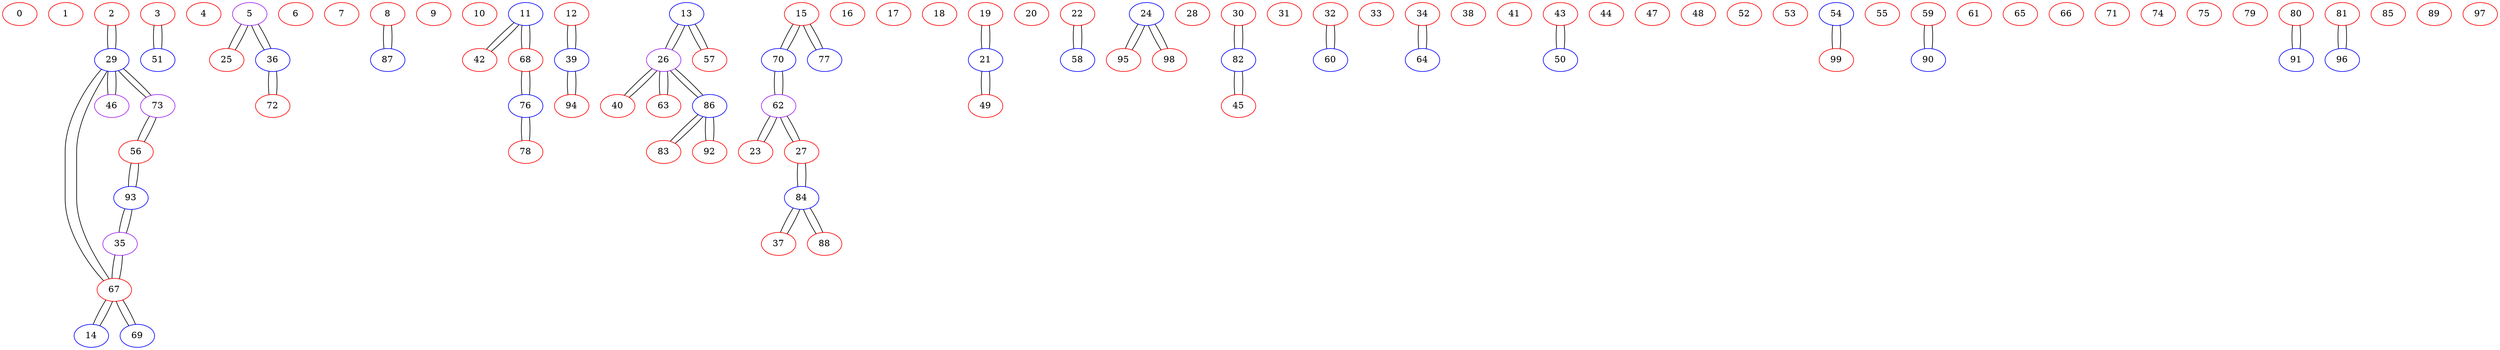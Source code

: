 graph G {
  0 [color=red];
  1 [color=red];
  2 [color=red];
  2 -- 29;
  3 [color=red];
  3 -- 51;
  4 [color=red];
  5 [color=purple];
  5 -- 25;
  5 -- 36;
  6 [color=red];
  7 [color=red];
  8 [color=red];
  8 -- 87;
  9 [color=red];
  10 [color=red];
  11 [color=blue];
  11 -- 42;
  11 -- 68;
  12 [color=red];
  12 -- 39;
  13 [color=blue];
  13 -- 26;
  13 -- 57;
  14 [color=blue];
  14 -- 67;
  15 [color=red];
  15 -- 70;
  15 -- 77;
  16 [color=red];
  17 [color=red];
  18 [color=red];
  19 [color=red];
  19 -- 21;
  20 [color=red];
  21 [color=blue];
  21 -- 19;
  21 -- 49;
  22 [color=red];
  22 -- 58;
  23 [color=red];
  23 -- 62;
  24 [color=blue];
  24 -- 95;
  24 -- 98;
  25 [color=red];
  25 -- 5;
  26 [color=purple];
  26 -- 13;
  26 -- 40;
  26 -- 63;
  26 -- 86;
  27 [color=red];
  27 -- 62;
  27 -- 84;
  28 [color=red];
  29 [color=blue];
  29 -- 2;
  29 -- 46;
  29 -- 67;
  29 -- 73;
  30 [color=red];
  30 -- 82;
  31 [color=red];
  32 [color=red];
  32 -- 60;
  33 [color=red];
  34 [color=red];
  34 -- 64;
  35 [color=purple];
  35 -- 67;
  35 -- 93;
  36 [color=blue];
  36 -- 5;
  36 -- 72;
  37 [color=red];
  37 -- 84;
  38 [color=red];
  39 [color=blue];
  39 -- 12;
  39 -- 94;
  40 [color=red];
  40 -- 26;
  41 [color=red];
  42 [color=red];
  42 -- 11;
  43 [color=red];
  43 -- 50;
  44 [color=red];
  45 [color=red];
  45 -- 82;
  46 [color=purple];
  46 -- 29;
  47 [color=red];
  48 [color=red];
  49 [color=red];
  49 -- 21;
  50 [color=blue];
  50 -- 43;
  51 [color=blue];
  51 -- 3;
  52 [color=red];
  53 [color=red];
  54 [color=blue];
  54 -- 99;
  55 [color=red];
  56 [color=red];
  56 -- 73;
  56 -- 93;
  57 [color=red];
  57 -- 13;
  58 [color=blue];
  58 -- 22;
  59 [color=red];
  59 -- 90;
  60 [color=blue];
  60 -- 32;
  61 [color=red];
  62 [color=purple];
  62 -- 23;
  62 -- 27;
  62 -- 70;
  63 [color=red];
  63 -- 26;
  64 [color=blue];
  64 -- 34;
  65 [color=red];
  66 [color=red];
  67 [color=red];
  67 -- 14;
  67 -- 29;
  67 -- 35;
  67 -- 69;
  68 [color=red];
  68 -- 11;
  68 -- 76;
  69 [color=blue];
  69 -- 67;
  70 [color=blue];
  70 -- 15;
  70 -- 62;
  71 [color=red];
  72 [color=red];
  72 -- 36;
  73 [color=purple];
  73 -- 29;
  73 -- 56;
  74 [color=red];
  75 [color=red];
  76 [color=blue];
  76 -- 68;
  76 -- 78;
  77 [color=blue];
  77 -- 15;
  78 [color=red];
  78 -- 76;
  79 [color=red];
  80 [color=red];
  80 -- 91;
  81 [color=red];
  81 -- 96;
  82 [color=blue];
  82 -- 30;
  82 -- 45;
  83 [color=red];
  83 -- 86;
  84 [color=blue];
  84 -- 27;
  84 -- 37;
  84 -- 88;
  85 [color=red];
  86 [color=blue];
  86 -- 26;
  86 -- 83;
  86 -- 92;
  87 [color=blue];
  87 -- 8;
  88 [color=red];
  88 -- 84;
  89 [color=red];
  90 [color=blue];
  90 -- 59;
  91 [color=blue];
  91 -- 80;
  92 [color=red];
  92 -- 86;
  93 [color=blue];
  93 -- 35;
  93 -- 56;
  94 [color=red];
  94 -- 39;
  95 [color=red];
  95 -- 24;
  96 [color=blue];
  96 -- 81;
  97 [color=red];
  98 [color=red];
  98 -- 24;
  99 [color=red];
  99 -- 54;
}
